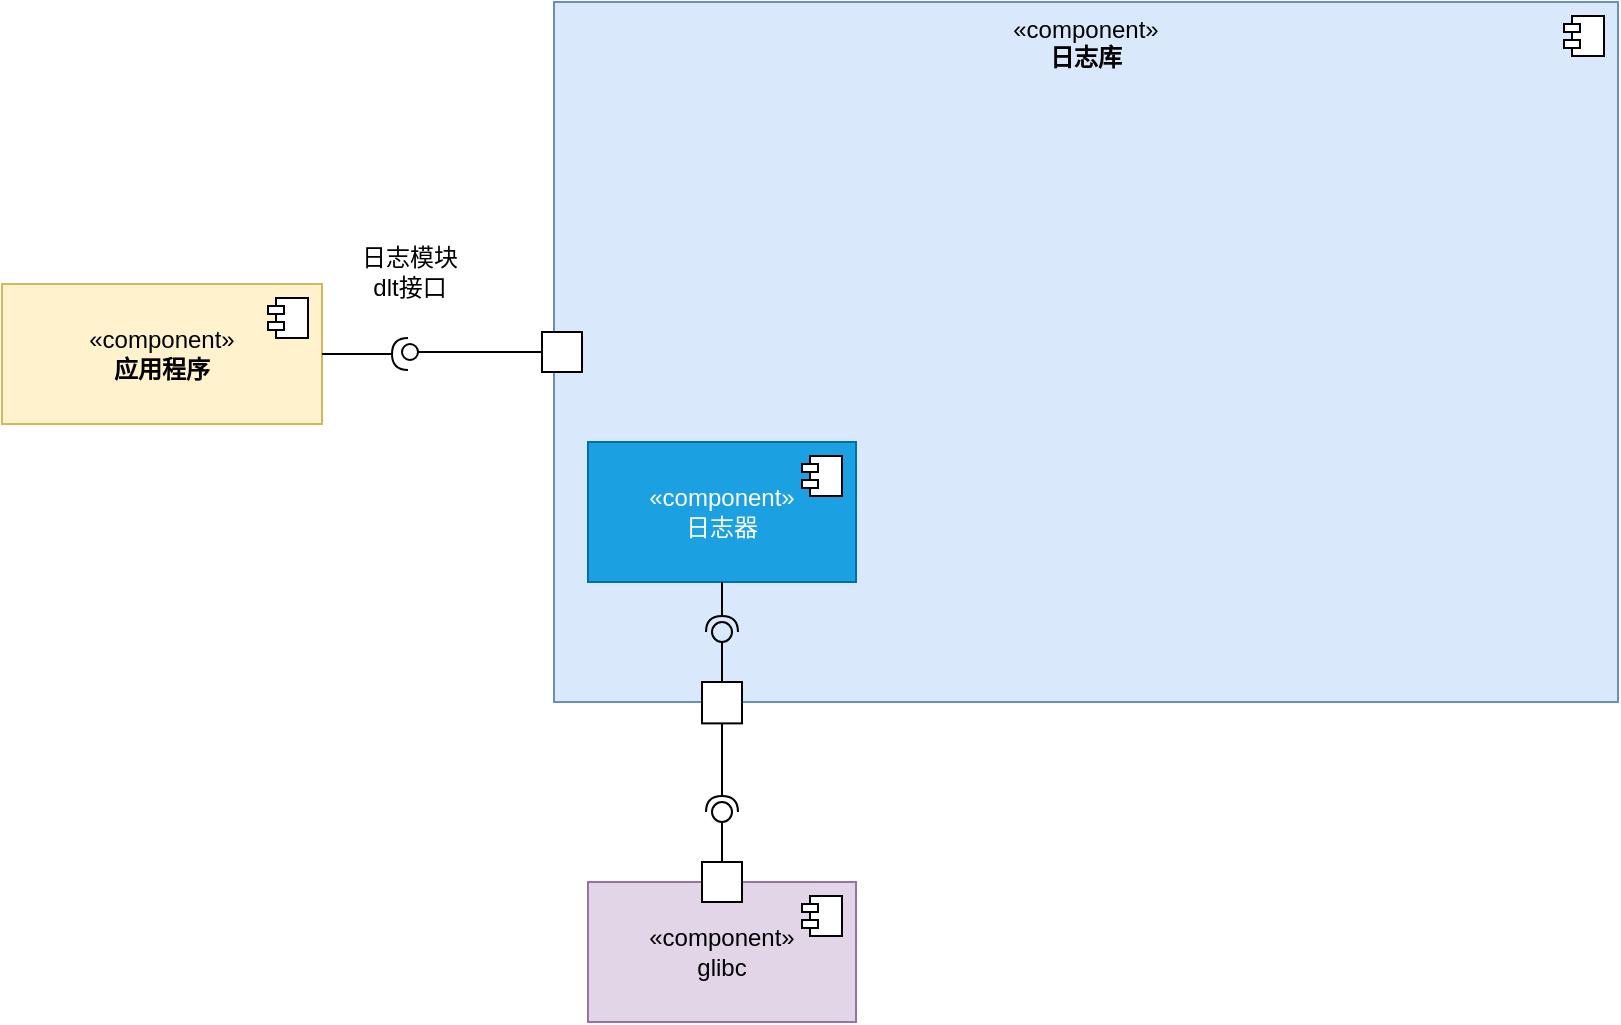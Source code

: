 <mxfile version="26.0.6">
  <diagram name="第 1 页" id="pGeVLgVb4Bicyb-vC_LK">
    <mxGraphModel dx="1142" dy="714" grid="1" gridSize="10" guides="1" tooltips="1" connect="1" arrows="1" fold="1" page="1" pageScale="1" pageWidth="850" pageHeight="1100" math="0" shadow="0">
      <root>
        <mxCell id="0" />
        <mxCell id="1" parent="0" />
        <mxCell id="Ob4beWThPmtJg4aA9WiF-1" value="«component»&lt;br&gt;&lt;b&gt;日志库&lt;/b&gt;" style="html=1;dropTarget=0;whiteSpace=wrap;fillColor=#dae8fc;strokeColor=#6c8ebf;verticalAlign=top;" vertex="1" parent="1">
          <mxGeometry x="296" y="150" width="532" height="350" as="geometry" />
        </mxCell>
        <mxCell id="Ob4beWThPmtJg4aA9WiF-2" value="" style="shape=module;jettyWidth=8;jettyHeight=4;" vertex="1" parent="Ob4beWThPmtJg4aA9WiF-1">
          <mxGeometry x="1" width="20" height="20" relative="1" as="geometry">
            <mxPoint x="-27" y="7" as="offset" />
          </mxGeometry>
        </mxCell>
        <mxCell id="Ob4beWThPmtJg4aA9WiF-6" value="" style="html=1;rounded=0;direction=north;" vertex="1" parent="1">
          <mxGeometry x="290" y="315" width="20" height="20" as="geometry" />
        </mxCell>
        <mxCell id="Ob4beWThPmtJg4aA9WiF-7" value="" style="endArrow=none;html=1;rounded=0;align=center;verticalAlign=top;endFill=0;labelBackgroundColor=none;endSize=2;" edge="1" source="Ob4beWThPmtJg4aA9WiF-8" target="Ob4beWThPmtJg4aA9WiF-6" parent="1">
          <mxGeometry relative="1" as="geometry" />
        </mxCell>
        <mxCell id="Ob4beWThPmtJg4aA9WiF-8" value="" style="ellipse;html=1;fontSize=11;align=center;fillColor=none;points=[];aspect=fixed;resizable=0;verticalAlign=bottom;labelPosition=center;verticalLabelPosition=top;flipH=1;" vertex="1" parent="1">
          <mxGeometry x="220" y="321" width="8" height="8" as="geometry" />
        </mxCell>
        <mxCell id="Ob4beWThPmtJg4aA9WiF-9" value="日志模块dlt接口" style="text;html=1;align=center;verticalAlign=middle;whiteSpace=wrap;rounded=0;" vertex="1" parent="1">
          <mxGeometry x="194" y="270" width="60" height="30" as="geometry" />
        </mxCell>
        <mxCell id="Ob4beWThPmtJg4aA9WiF-11" value="" style="ellipse;whiteSpace=wrap;html=1;align=center;aspect=fixed;fillColor=none;strokeColor=none;resizable=0;perimeter=centerPerimeter;rotatable=0;allowArrows=0;points=[];outlineConnect=1;" vertex="1" parent="1">
          <mxGeometry x="80" y="370" width="10" height="10" as="geometry" />
        </mxCell>
        <mxCell id="Ob4beWThPmtJg4aA9WiF-12" value="«component»&lt;br&gt;&lt;b&gt;应用程序&lt;/b&gt;" style="html=1;dropTarget=0;whiteSpace=wrap;fillColor=#fff2cc;strokeColor=#d6b656;" vertex="1" parent="1">
          <mxGeometry x="20" y="291" width="160" height="70" as="geometry" />
        </mxCell>
        <mxCell id="Ob4beWThPmtJg4aA9WiF-13" value="" style="shape=module;jettyWidth=8;jettyHeight=4;" vertex="1" parent="Ob4beWThPmtJg4aA9WiF-12">
          <mxGeometry x="1" width="20" height="20" relative="1" as="geometry">
            <mxPoint x="-27" y="7" as="offset" />
          </mxGeometry>
        </mxCell>
        <mxCell id="Ob4beWThPmtJg4aA9WiF-14" value="" style="rounded=0;orthogonalLoop=1;jettySize=auto;html=1;endArrow=halfCircle;endFill=0;endSize=6;strokeWidth=1;sketch=0;fontSize=12;curved=1;exitX=1;exitY=0.5;exitDx=0;exitDy=0;entryX=0.625;entryY=0.625;entryDx=0;entryDy=0;entryPerimeter=0;" edge="1" target="Ob4beWThPmtJg4aA9WiF-8" parent="1" source="Ob4beWThPmtJg4aA9WiF-12">
          <mxGeometry relative="1" as="geometry">
            <mxPoint x="220" y="330" as="targetPoint" />
          </mxGeometry>
        </mxCell>
        <mxCell id="Ob4beWThPmtJg4aA9WiF-15" value="" style="ellipse;whiteSpace=wrap;html=1;align=center;aspect=fixed;fillColor=none;strokeColor=none;resizable=0;perimeter=centerPerimeter;rotatable=0;allowArrows=0;points=[];outlineConnect=1;" vertex="1" parent="1">
          <mxGeometry x="150" y="321" width="10" height="10" as="geometry" />
        </mxCell>
        <mxCell id="Ob4beWThPmtJg4aA9WiF-16" value="" style="html=1;rounded=0;aspect=fixed;" vertex="1" parent="1">
          <mxGeometry x="370" y="490" width="20" height="20.69" as="geometry" />
        </mxCell>
        <mxCell id="Ob4beWThPmtJg4aA9WiF-19" value="«component»&lt;div&gt;glibc&lt;/div&gt;" style="html=1;dropTarget=0;whiteSpace=wrap;fillColor=#e1d5e7;strokeColor=#9673a6;" vertex="1" parent="1">
          <mxGeometry x="313" y="590" width="134" height="70" as="geometry" />
        </mxCell>
        <mxCell id="Ob4beWThPmtJg4aA9WiF-20" value="" style="shape=module;jettyWidth=8;jettyHeight=4;" vertex="1" parent="Ob4beWThPmtJg4aA9WiF-19">
          <mxGeometry x="1" width="20" height="20" relative="1" as="geometry">
            <mxPoint x="-27" y="7" as="offset" />
          </mxGeometry>
        </mxCell>
        <mxCell id="Ob4beWThPmtJg4aA9WiF-22" value="" style="ellipse;whiteSpace=wrap;html=1;align=center;aspect=fixed;fillColor=none;strokeColor=none;resizable=0;perimeter=centerPerimeter;rotatable=0;allowArrows=0;points=[];outlineConnect=1;" vertex="1" parent="1">
          <mxGeometry x="250" y="540" width="10" height="10" as="geometry" />
        </mxCell>
        <mxCell id="Ob4beWThPmtJg4aA9WiF-24" value="" style="html=1;rounded=0;aspect=fixed;" vertex="1" parent="1">
          <mxGeometry x="370" y="580" width="20" height="20" as="geometry" />
        </mxCell>
        <mxCell id="Ob4beWThPmtJg4aA9WiF-27" value="" style="rounded=0;orthogonalLoop=1;jettySize=auto;html=1;endArrow=halfCircle;endFill=0;endSize=6;strokeWidth=1;sketch=0;exitX=0.5;exitY=1;exitDx=0;exitDy=0;" edge="1" target="Ob4beWThPmtJg4aA9WiF-29" parent="1" source="Ob4beWThPmtJg4aA9WiF-16">
          <mxGeometry relative="1" as="geometry">
            <mxPoint x="275" y="555" as="sourcePoint" />
          </mxGeometry>
        </mxCell>
        <mxCell id="Ob4beWThPmtJg4aA9WiF-28" value="" style="rounded=0;orthogonalLoop=1;jettySize=auto;html=1;endArrow=oval;endFill=0;sketch=0;sourcePerimeterSpacing=0;targetPerimeterSpacing=0;endSize=10;exitX=0.5;exitY=0;exitDx=0;exitDy=0;" edge="1" target="Ob4beWThPmtJg4aA9WiF-29" parent="1" source="Ob4beWThPmtJg4aA9WiF-24">
          <mxGeometry relative="1" as="geometry">
            <mxPoint x="235" y="555" as="sourcePoint" />
          </mxGeometry>
        </mxCell>
        <mxCell id="Ob4beWThPmtJg4aA9WiF-29" value="" style="ellipse;whiteSpace=wrap;html=1;align=center;aspect=fixed;fillColor=none;strokeColor=none;resizable=0;perimeter=centerPerimeter;rotatable=0;allowArrows=0;points=[];outlineConnect=1;" vertex="1" parent="1">
          <mxGeometry x="375" y="550" width="10" height="10" as="geometry" />
        </mxCell>
        <mxCell id="Ob4beWThPmtJg4aA9WiF-33" value="«component»&lt;div&gt;日志器&lt;/div&gt;" style="html=1;dropTarget=0;whiteSpace=wrap;fillColor=#1ba1e2;strokeColor=#006EAF;fontColor=#ffffff;" vertex="1" parent="1">
          <mxGeometry x="313" y="370" width="134" height="70" as="geometry" />
        </mxCell>
        <mxCell id="Ob4beWThPmtJg4aA9WiF-34" value="" style="shape=module;jettyWidth=8;jettyHeight=4;" vertex="1" parent="Ob4beWThPmtJg4aA9WiF-33">
          <mxGeometry x="1" width="20" height="20" relative="1" as="geometry">
            <mxPoint x="-27" y="7" as="offset" />
          </mxGeometry>
        </mxCell>
        <mxCell id="Ob4beWThPmtJg4aA9WiF-35" value="" style="rounded=0;orthogonalLoop=1;jettySize=auto;html=1;endArrow=halfCircle;endFill=0;endSize=6;strokeWidth=1;sketch=0;exitX=0.5;exitY=1;exitDx=0;exitDy=0;" edge="1" target="Ob4beWThPmtJg4aA9WiF-37" parent="1" source="Ob4beWThPmtJg4aA9WiF-33">
          <mxGeometry relative="1" as="geometry">
            <mxPoint x="447" y="465" as="sourcePoint" />
          </mxGeometry>
        </mxCell>
        <mxCell id="Ob4beWThPmtJg4aA9WiF-36" value="" style="rounded=0;orthogonalLoop=1;jettySize=auto;html=1;endArrow=oval;endFill=0;sketch=0;sourcePerimeterSpacing=0;targetPerimeterSpacing=0;endSize=10;exitX=0.5;exitY=0;exitDx=0;exitDy=0;" edge="1" target="Ob4beWThPmtJg4aA9WiF-37" parent="1" source="Ob4beWThPmtJg4aA9WiF-16">
          <mxGeometry relative="1" as="geometry">
            <mxPoint x="407" y="465" as="sourcePoint" />
          </mxGeometry>
        </mxCell>
        <mxCell id="Ob4beWThPmtJg4aA9WiF-37" value="" style="ellipse;whiteSpace=wrap;html=1;align=center;aspect=fixed;fillColor=none;strokeColor=none;resizable=0;perimeter=centerPerimeter;rotatable=0;allowArrows=0;points=[];outlineConnect=1;" vertex="1" parent="1">
          <mxGeometry x="375" y="460" width="10" height="10" as="geometry" />
        </mxCell>
      </root>
    </mxGraphModel>
  </diagram>
</mxfile>
